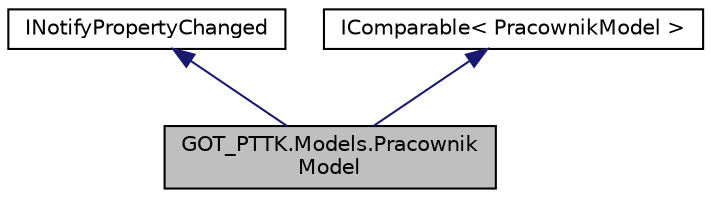 digraph "GOT_PTTK.Models.PracownikModel"
{
 // INTERACTIVE_SVG=YES
  edge [fontname="Helvetica",fontsize="10",labelfontname="Helvetica",labelfontsize="10"];
  node [fontname="Helvetica",fontsize="10",shape=record];
  Node0 [label="GOT_PTTK.Models.Pracownik\lModel",height=0.2,width=0.4,color="black", fillcolor="grey75", style="filled", fontcolor="black"];
  Node1 -> Node0 [dir="back",color="midnightblue",fontsize="10",style="solid",fontname="Helvetica"];
  Node1 [label="INotifyPropertyChanged",height=0.2,width=0.4,color="black", fillcolor="white", style="filled",URL="$class_i_notify_property_changed.html"];
  Node2 -> Node0 [dir="back",color="midnightblue",fontsize="10",style="solid",fontname="Helvetica"];
  Node2 [label="IComparable\< PracownikModel \>",height=0.2,width=0.4,color="black", fillcolor="white", style="filled",URL="$class_i_comparable.html"];
}
